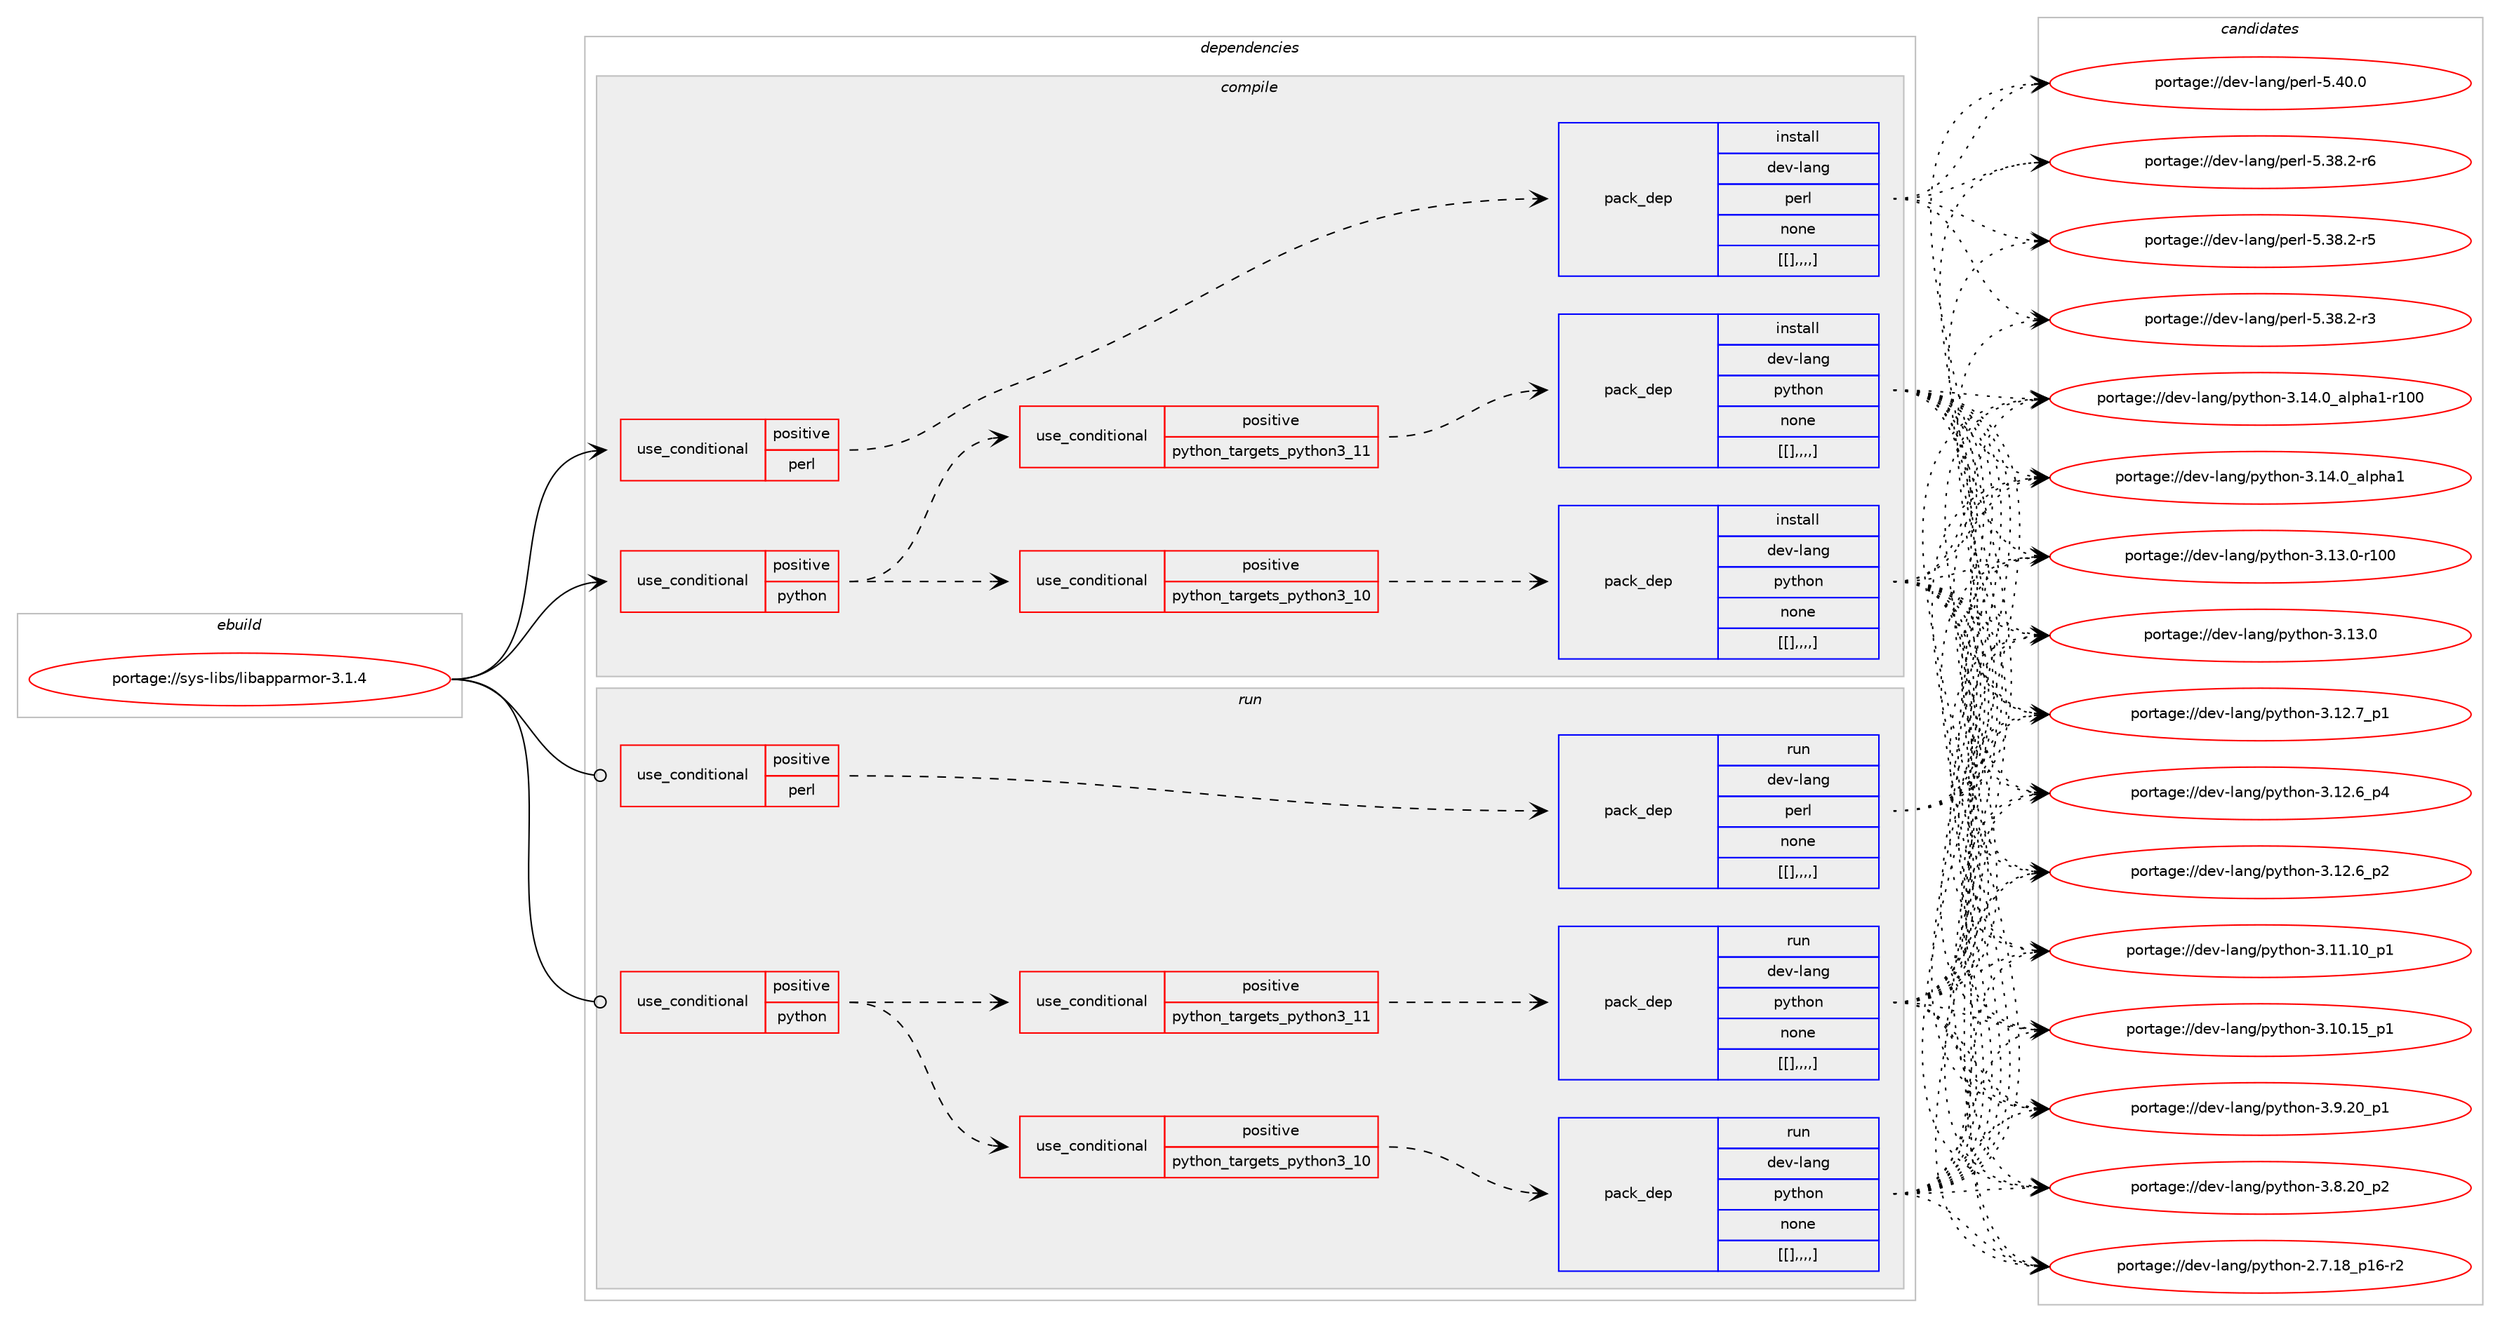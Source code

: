 digraph prolog {

# *************
# Graph options
# *************

newrank=true;
concentrate=true;
compound=true;
graph [rankdir=LR,fontname=Helvetica,fontsize=10,ranksep=1.5];#, ranksep=2.5, nodesep=0.2];
edge  [arrowhead=vee];
node  [fontname=Helvetica,fontsize=10];

# **********
# The ebuild
# **********

subgraph cluster_leftcol {
color=gray;
label=<<i>ebuild</i>>;
id [label="portage://sys-libs/libapparmor-3.1.4", color=red, width=4, href="../sys-libs/libapparmor-3.1.4.svg"];
}

# ****************
# The dependencies
# ****************

subgraph cluster_midcol {
color=gray;
label=<<i>dependencies</i>>;
subgraph cluster_compile {
fillcolor="#eeeeee";
style=filled;
label=<<i>compile</i>>;
subgraph cond124234 {
dependency464344 [label=<<TABLE BORDER="0" CELLBORDER="1" CELLSPACING="0" CELLPADDING="4"><TR><TD ROWSPAN="3" CELLPADDING="10">use_conditional</TD></TR><TR><TD>positive</TD></TR><TR><TD>perl</TD></TR></TABLE>>, shape=none, color=red];
subgraph pack336835 {
dependency464345 [label=<<TABLE BORDER="0" CELLBORDER="1" CELLSPACING="0" CELLPADDING="4" WIDTH="220"><TR><TD ROWSPAN="6" CELLPADDING="30">pack_dep</TD></TR><TR><TD WIDTH="110">install</TD></TR><TR><TD>dev-lang</TD></TR><TR><TD>perl</TD></TR><TR><TD>none</TD></TR><TR><TD>[[],,,,]</TD></TR></TABLE>>, shape=none, color=blue];
}
dependency464344:e -> dependency464345:w [weight=20,style="dashed",arrowhead="vee"];
}
id:e -> dependency464344:w [weight=20,style="solid",arrowhead="vee"];
subgraph cond124282 {
dependency464415 [label=<<TABLE BORDER="0" CELLBORDER="1" CELLSPACING="0" CELLPADDING="4"><TR><TD ROWSPAN="3" CELLPADDING="10">use_conditional</TD></TR><TR><TD>positive</TD></TR><TR><TD>python</TD></TR></TABLE>>, shape=none, color=red];
subgraph cond124283 {
dependency464436 [label=<<TABLE BORDER="0" CELLBORDER="1" CELLSPACING="0" CELLPADDING="4"><TR><TD ROWSPAN="3" CELLPADDING="10">use_conditional</TD></TR><TR><TD>positive</TD></TR><TR><TD>python_targets_python3_10</TD></TR></TABLE>>, shape=none, color=red];
subgraph pack336890 {
dependency464449 [label=<<TABLE BORDER="0" CELLBORDER="1" CELLSPACING="0" CELLPADDING="4" WIDTH="220"><TR><TD ROWSPAN="6" CELLPADDING="30">pack_dep</TD></TR><TR><TD WIDTH="110">install</TD></TR><TR><TD>dev-lang</TD></TR><TR><TD>python</TD></TR><TR><TD>none</TD></TR><TR><TD>[[],,,,]</TD></TR></TABLE>>, shape=none, color=blue];
}
dependency464436:e -> dependency464449:w [weight=20,style="dashed",arrowhead="vee"];
}
dependency464415:e -> dependency464436:w [weight=20,style="dashed",arrowhead="vee"];
subgraph cond124302 {
dependency464458 [label=<<TABLE BORDER="0" CELLBORDER="1" CELLSPACING="0" CELLPADDING="4"><TR><TD ROWSPAN="3" CELLPADDING="10">use_conditional</TD></TR><TR><TD>positive</TD></TR><TR><TD>python_targets_python3_11</TD></TR></TABLE>>, shape=none, color=red];
subgraph pack336904 {
dependency464490 [label=<<TABLE BORDER="0" CELLBORDER="1" CELLSPACING="0" CELLPADDING="4" WIDTH="220"><TR><TD ROWSPAN="6" CELLPADDING="30">pack_dep</TD></TR><TR><TD WIDTH="110">install</TD></TR><TR><TD>dev-lang</TD></TR><TR><TD>python</TD></TR><TR><TD>none</TD></TR><TR><TD>[[],,,,]</TD></TR></TABLE>>, shape=none, color=blue];
}
dependency464458:e -> dependency464490:w [weight=20,style="dashed",arrowhead="vee"];
}
dependency464415:e -> dependency464458:w [weight=20,style="dashed",arrowhead="vee"];
}
id:e -> dependency464415:w [weight=20,style="solid",arrowhead="vee"];
}
subgraph cluster_compileandrun {
fillcolor="#eeeeee";
style=filled;
label=<<i>compile and run</i>>;
}
subgraph cluster_run {
fillcolor="#eeeeee";
style=filled;
label=<<i>run</i>>;
subgraph cond124322 {
dependency464511 [label=<<TABLE BORDER="0" CELLBORDER="1" CELLSPACING="0" CELLPADDING="4"><TR><TD ROWSPAN="3" CELLPADDING="10">use_conditional</TD></TR><TR><TD>positive</TD></TR><TR><TD>perl</TD></TR></TABLE>>, shape=none, color=red];
subgraph pack336932 {
dependency464534 [label=<<TABLE BORDER="0" CELLBORDER="1" CELLSPACING="0" CELLPADDING="4" WIDTH="220"><TR><TD ROWSPAN="6" CELLPADDING="30">pack_dep</TD></TR><TR><TD WIDTH="110">run</TD></TR><TR><TD>dev-lang</TD></TR><TR><TD>perl</TD></TR><TR><TD>none</TD></TR><TR><TD>[[],,,,]</TD></TR></TABLE>>, shape=none, color=blue];
}
dependency464511:e -> dependency464534:w [weight=20,style="dashed",arrowhead="vee"];
}
id:e -> dependency464511:w [weight=20,style="solid",arrowhead="odot"];
subgraph cond124335 {
dependency464542 [label=<<TABLE BORDER="0" CELLBORDER="1" CELLSPACING="0" CELLPADDING="4"><TR><TD ROWSPAN="3" CELLPADDING="10">use_conditional</TD></TR><TR><TD>positive</TD></TR><TR><TD>python</TD></TR></TABLE>>, shape=none, color=red];
subgraph cond124336 {
dependency464543 [label=<<TABLE BORDER="0" CELLBORDER="1" CELLSPACING="0" CELLPADDING="4"><TR><TD ROWSPAN="3" CELLPADDING="10">use_conditional</TD></TR><TR><TD>positive</TD></TR><TR><TD>python_targets_python3_10</TD></TR></TABLE>>, shape=none, color=red];
subgraph pack336964 {
dependency464584 [label=<<TABLE BORDER="0" CELLBORDER="1" CELLSPACING="0" CELLPADDING="4" WIDTH="220"><TR><TD ROWSPAN="6" CELLPADDING="30">pack_dep</TD></TR><TR><TD WIDTH="110">run</TD></TR><TR><TD>dev-lang</TD></TR><TR><TD>python</TD></TR><TR><TD>none</TD></TR><TR><TD>[[],,,,]</TD></TR></TABLE>>, shape=none, color=blue];
}
dependency464543:e -> dependency464584:w [weight=20,style="dashed",arrowhead="vee"];
}
dependency464542:e -> dependency464543:w [weight=20,style="dashed",arrowhead="vee"];
subgraph cond124354 {
dependency464649 [label=<<TABLE BORDER="0" CELLBORDER="1" CELLSPACING="0" CELLPADDING="4"><TR><TD ROWSPAN="3" CELLPADDING="10">use_conditional</TD></TR><TR><TD>positive</TD></TR><TR><TD>python_targets_python3_11</TD></TR></TABLE>>, shape=none, color=red];
subgraph pack337034 {
dependency464721 [label=<<TABLE BORDER="0" CELLBORDER="1" CELLSPACING="0" CELLPADDING="4" WIDTH="220"><TR><TD ROWSPAN="6" CELLPADDING="30">pack_dep</TD></TR><TR><TD WIDTH="110">run</TD></TR><TR><TD>dev-lang</TD></TR><TR><TD>python</TD></TR><TR><TD>none</TD></TR><TR><TD>[[],,,,]</TD></TR></TABLE>>, shape=none, color=blue];
}
dependency464649:e -> dependency464721:w [weight=20,style="dashed",arrowhead="vee"];
}
dependency464542:e -> dependency464649:w [weight=20,style="dashed",arrowhead="vee"];
}
id:e -> dependency464542:w [weight=20,style="solid",arrowhead="odot"];
}
}

# **************
# The candidates
# **************

subgraph cluster_choices {
rank=same;
color=gray;
label=<<i>candidates</i>>;

subgraph choice336753 {
color=black;
nodesep=1;
choice10010111845108971101034711210111410845534652484648 [label="portage://dev-lang/perl-5.40.0", color=red, width=4,href="../dev-lang/perl-5.40.0.svg"];
choice100101118451089711010347112101114108455346515646504511454 [label="portage://dev-lang/perl-5.38.2-r6", color=red, width=4,href="../dev-lang/perl-5.38.2-r6.svg"];
choice100101118451089711010347112101114108455346515646504511453 [label="portage://dev-lang/perl-5.38.2-r5", color=red, width=4,href="../dev-lang/perl-5.38.2-r5.svg"];
choice100101118451089711010347112101114108455346515646504511451 [label="portage://dev-lang/perl-5.38.2-r3", color=red, width=4,href="../dev-lang/perl-5.38.2-r3.svg"];
dependency464345:e -> choice10010111845108971101034711210111410845534652484648:w [style=dotted,weight="100"];
dependency464345:e -> choice100101118451089711010347112101114108455346515646504511454:w [style=dotted,weight="100"];
dependency464345:e -> choice100101118451089711010347112101114108455346515646504511453:w [style=dotted,weight="100"];
dependency464345:e -> choice100101118451089711010347112101114108455346515646504511451:w [style=dotted,weight="100"];
}
subgraph choice336760 {
color=black;
nodesep=1;
choice100101118451089711010347112121116104111110455146495246489597108112104974945114494848 [label="portage://dev-lang/python-3.14.0_alpha1-r100", color=red, width=4,href="../dev-lang/python-3.14.0_alpha1-r100.svg"];
choice1001011184510897110103471121211161041111104551464952464895971081121049749 [label="portage://dev-lang/python-3.14.0_alpha1", color=red, width=4,href="../dev-lang/python-3.14.0_alpha1.svg"];
choice1001011184510897110103471121211161041111104551464951464845114494848 [label="portage://dev-lang/python-3.13.0-r100", color=red, width=4,href="../dev-lang/python-3.13.0-r100.svg"];
choice10010111845108971101034711212111610411111045514649514648 [label="portage://dev-lang/python-3.13.0", color=red, width=4,href="../dev-lang/python-3.13.0.svg"];
choice100101118451089711010347112121116104111110455146495046559511249 [label="portage://dev-lang/python-3.12.7_p1", color=red, width=4,href="../dev-lang/python-3.12.7_p1.svg"];
choice100101118451089711010347112121116104111110455146495046549511252 [label="portage://dev-lang/python-3.12.6_p4", color=red, width=4,href="../dev-lang/python-3.12.6_p4.svg"];
choice100101118451089711010347112121116104111110455146495046549511250 [label="portage://dev-lang/python-3.12.6_p2", color=red, width=4,href="../dev-lang/python-3.12.6_p2.svg"];
choice10010111845108971101034711212111610411111045514649494649489511249 [label="portage://dev-lang/python-3.11.10_p1", color=red, width=4,href="../dev-lang/python-3.11.10_p1.svg"];
choice10010111845108971101034711212111610411111045514649484649539511249 [label="portage://dev-lang/python-3.10.15_p1", color=red, width=4,href="../dev-lang/python-3.10.15_p1.svg"];
choice100101118451089711010347112121116104111110455146574650489511249 [label="portage://dev-lang/python-3.9.20_p1", color=red, width=4,href="../dev-lang/python-3.9.20_p1.svg"];
choice100101118451089711010347112121116104111110455146564650489511250 [label="portage://dev-lang/python-3.8.20_p2", color=red, width=4,href="../dev-lang/python-3.8.20_p2.svg"];
choice100101118451089711010347112121116104111110455046554649569511249544511450 [label="portage://dev-lang/python-2.7.18_p16-r2", color=red, width=4,href="../dev-lang/python-2.7.18_p16-r2.svg"];
dependency464449:e -> choice100101118451089711010347112121116104111110455146495246489597108112104974945114494848:w [style=dotted,weight="100"];
dependency464449:e -> choice1001011184510897110103471121211161041111104551464952464895971081121049749:w [style=dotted,weight="100"];
dependency464449:e -> choice1001011184510897110103471121211161041111104551464951464845114494848:w [style=dotted,weight="100"];
dependency464449:e -> choice10010111845108971101034711212111610411111045514649514648:w [style=dotted,weight="100"];
dependency464449:e -> choice100101118451089711010347112121116104111110455146495046559511249:w [style=dotted,weight="100"];
dependency464449:e -> choice100101118451089711010347112121116104111110455146495046549511252:w [style=dotted,weight="100"];
dependency464449:e -> choice100101118451089711010347112121116104111110455146495046549511250:w [style=dotted,weight="100"];
dependency464449:e -> choice10010111845108971101034711212111610411111045514649494649489511249:w [style=dotted,weight="100"];
dependency464449:e -> choice10010111845108971101034711212111610411111045514649484649539511249:w [style=dotted,weight="100"];
dependency464449:e -> choice100101118451089711010347112121116104111110455146574650489511249:w [style=dotted,weight="100"];
dependency464449:e -> choice100101118451089711010347112121116104111110455146564650489511250:w [style=dotted,weight="100"];
dependency464449:e -> choice100101118451089711010347112121116104111110455046554649569511249544511450:w [style=dotted,weight="100"];
}
subgraph choice336776 {
color=black;
nodesep=1;
choice100101118451089711010347112121116104111110455146495246489597108112104974945114494848 [label="portage://dev-lang/python-3.14.0_alpha1-r100", color=red, width=4,href="../dev-lang/python-3.14.0_alpha1-r100.svg"];
choice1001011184510897110103471121211161041111104551464952464895971081121049749 [label="portage://dev-lang/python-3.14.0_alpha1", color=red, width=4,href="../dev-lang/python-3.14.0_alpha1.svg"];
choice1001011184510897110103471121211161041111104551464951464845114494848 [label="portage://dev-lang/python-3.13.0-r100", color=red, width=4,href="../dev-lang/python-3.13.0-r100.svg"];
choice10010111845108971101034711212111610411111045514649514648 [label="portage://dev-lang/python-3.13.0", color=red, width=4,href="../dev-lang/python-3.13.0.svg"];
choice100101118451089711010347112121116104111110455146495046559511249 [label="portage://dev-lang/python-3.12.7_p1", color=red, width=4,href="../dev-lang/python-3.12.7_p1.svg"];
choice100101118451089711010347112121116104111110455146495046549511252 [label="portage://dev-lang/python-3.12.6_p4", color=red, width=4,href="../dev-lang/python-3.12.6_p4.svg"];
choice100101118451089711010347112121116104111110455146495046549511250 [label="portage://dev-lang/python-3.12.6_p2", color=red, width=4,href="../dev-lang/python-3.12.6_p2.svg"];
choice10010111845108971101034711212111610411111045514649494649489511249 [label="portage://dev-lang/python-3.11.10_p1", color=red, width=4,href="../dev-lang/python-3.11.10_p1.svg"];
choice10010111845108971101034711212111610411111045514649484649539511249 [label="portage://dev-lang/python-3.10.15_p1", color=red, width=4,href="../dev-lang/python-3.10.15_p1.svg"];
choice100101118451089711010347112121116104111110455146574650489511249 [label="portage://dev-lang/python-3.9.20_p1", color=red, width=4,href="../dev-lang/python-3.9.20_p1.svg"];
choice100101118451089711010347112121116104111110455146564650489511250 [label="portage://dev-lang/python-3.8.20_p2", color=red, width=4,href="../dev-lang/python-3.8.20_p2.svg"];
choice100101118451089711010347112121116104111110455046554649569511249544511450 [label="portage://dev-lang/python-2.7.18_p16-r2", color=red, width=4,href="../dev-lang/python-2.7.18_p16-r2.svg"];
dependency464490:e -> choice100101118451089711010347112121116104111110455146495246489597108112104974945114494848:w [style=dotted,weight="100"];
dependency464490:e -> choice1001011184510897110103471121211161041111104551464952464895971081121049749:w [style=dotted,weight="100"];
dependency464490:e -> choice1001011184510897110103471121211161041111104551464951464845114494848:w [style=dotted,weight="100"];
dependency464490:e -> choice10010111845108971101034711212111610411111045514649514648:w [style=dotted,weight="100"];
dependency464490:e -> choice100101118451089711010347112121116104111110455146495046559511249:w [style=dotted,weight="100"];
dependency464490:e -> choice100101118451089711010347112121116104111110455146495046549511252:w [style=dotted,weight="100"];
dependency464490:e -> choice100101118451089711010347112121116104111110455146495046549511250:w [style=dotted,weight="100"];
dependency464490:e -> choice10010111845108971101034711212111610411111045514649494649489511249:w [style=dotted,weight="100"];
dependency464490:e -> choice10010111845108971101034711212111610411111045514649484649539511249:w [style=dotted,weight="100"];
dependency464490:e -> choice100101118451089711010347112121116104111110455146574650489511249:w [style=dotted,weight="100"];
dependency464490:e -> choice100101118451089711010347112121116104111110455146564650489511250:w [style=dotted,weight="100"];
dependency464490:e -> choice100101118451089711010347112121116104111110455046554649569511249544511450:w [style=dotted,weight="100"];
}
subgraph choice336822 {
color=black;
nodesep=1;
choice10010111845108971101034711210111410845534652484648 [label="portage://dev-lang/perl-5.40.0", color=red, width=4,href="../dev-lang/perl-5.40.0.svg"];
choice100101118451089711010347112101114108455346515646504511454 [label="portage://dev-lang/perl-5.38.2-r6", color=red, width=4,href="../dev-lang/perl-5.38.2-r6.svg"];
choice100101118451089711010347112101114108455346515646504511453 [label="portage://dev-lang/perl-5.38.2-r5", color=red, width=4,href="../dev-lang/perl-5.38.2-r5.svg"];
choice100101118451089711010347112101114108455346515646504511451 [label="portage://dev-lang/perl-5.38.2-r3", color=red, width=4,href="../dev-lang/perl-5.38.2-r3.svg"];
dependency464534:e -> choice10010111845108971101034711210111410845534652484648:w [style=dotted,weight="100"];
dependency464534:e -> choice100101118451089711010347112101114108455346515646504511454:w [style=dotted,weight="100"];
dependency464534:e -> choice100101118451089711010347112101114108455346515646504511453:w [style=dotted,weight="100"];
dependency464534:e -> choice100101118451089711010347112101114108455346515646504511451:w [style=dotted,weight="100"];
}
subgraph choice336834 {
color=black;
nodesep=1;
choice100101118451089711010347112121116104111110455146495246489597108112104974945114494848 [label="portage://dev-lang/python-3.14.0_alpha1-r100", color=red, width=4,href="../dev-lang/python-3.14.0_alpha1-r100.svg"];
choice1001011184510897110103471121211161041111104551464952464895971081121049749 [label="portage://dev-lang/python-3.14.0_alpha1", color=red, width=4,href="../dev-lang/python-3.14.0_alpha1.svg"];
choice1001011184510897110103471121211161041111104551464951464845114494848 [label="portage://dev-lang/python-3.13.0-r100", color=red, width=4,href="../dev-lang/python-3.13.0-r100.svg"];
choice10010111845108971101034711212111610411111045514649514648 [label="portage://dev-lang/python-3.13.0", color=red, width=4,href="../dev-lang/python-3.13.0.svg"];
choice100101118451089711010347112121116104111110455146495046559511249 [label="portage://dev-lang/python-3.12.7_p1", color=red, width=4,href="../dev-lang/python-3.12.7_p1.svg"];
choice100101118451089711010347112121116104111110455146495046549511252 [label="portage://dev-lang/python-3.12.6_p4", color=red, width=4,href="../dev-lang/python-3.12.6_p4.svg"];
choice100101118451089711010347112121116104111110455146495046549511250 [label="portage://dev-lang/python-3.12.6_p2", color=red, width=4,href="../dev-lang/python-3.12.6_p2.svg"];
choice10010111845108971101034711212111610411111045514649494649489511249 [label="portage://dev-lang/python-3.11.10_p1", color=red, width=4,href="../dev-lang/python-3.11.10_p1.svg"];
choice10010111845108971101034711212111610411111045514649484649539511249 [label="portage://dev-lang/python-3.10.15_p1", color=red, width=4,href="../dev-lang/python-3.10.15_p1.svg"];
choice100101118451089711010347112121116104111110455146574650489511249 [label="portage://dev-lang/python-3.9.20_p1", color=red, width=4,href="../dev-lang/python-3.9.20_p1.svg"];
choice100101118451089711010347112121116104111110455146564650489511250 [label="portage://dev-lang/python-3.8.20_p2", color=red, width=4,href="../dev-lang/python-3.8.20_p2.svg"];
choice100101118451089711010347112121116104111110455046554649569511249544511450 [label="portage://dev-lang/python-2.7.18_p16-r2", color=red, width=4,href="../dev-lang/python-2.7.18_p16-r2.svg"];
dependency464584:e -> choice100101118451089711010347112121116104111110455146495246489597108112104974945114494848:w [style=dotted,weight="100"];
dependency464584:e -> choice1001011184510897110103471121211161041111104551464952464895971081121049749:w [style=dotted,weight="100"];
dependency464584:e -> choice1001011184510897110103471121211161041111104551464951464845114494848:w [style=dotted,weight="100"];
dependency464584:e -> choice10010111845108971101034711212111610411111045514649514648:w [style=dotted,weight="100"];
dependency464584:e -> choice100101118451089711010347112121116104111110455146495046559511249:w [style=dotted,weight="100"];
dependency464584:e -> choice100101118451089711010347112121116104111110455146495046549511252:w [style=dotted,weight="100"];
dependency464584:e -> choice100101118451089711010347112121116104111110455146495046549511250:w [style=dotted,weight="100"];
dependency464584:e -> choice10010111845108971101034711212111610411111045514649494649489511249:w [style=dotted,weight="100"];
dependency464584:e -> choice10010111845108971101034711212111610411111045514649484649539511249:w [style=dotted,weight="100"];
dependency464584:e -> choice100101118451089711010347112121116104111110455146574650489511249:w [style=dotted,weight="100"];
dependency464584:e -> choice100101118451089711010347112121116104111110455146564650489511250:w [style=dotted,weight="100"];
dependency464584:e -> choice100101118451089711010347112121116104111110455046554649569511249544511450:w [style=dotted,weight="100"];
}
subgraph choice336853 {
color=black;
nodesep=1;
choice100101118451089711010347112121116104111110455146495246489597108112104974945114494848 [label="portage://dev-lang/python-3.14.0_alpha1-r100", color=red, width=4,href="../dev-lang/python-3.14.0_alpha1-r100.svg"];
choice1001011184510897110103471121211161041111104551464952464895971081121049749 [label="portage://dev-lang/python-3.14.0_alpha1", color=red, width=4,href="../dev-lang/python-3.14.0_alpha1.svg"];
choice1001011184510897110103471121211161041111104551464951464845114494848 [label="portage://dev-lang/python-3.13.0-r100", color=red, width=4,href="../dev-lang/python-3.13.0-r100.svg"];
choice10010111845108971101034711212111610411111045514649514648 [label="portage://dev-lang/python-3.13.0", color=red, width=4,href="../dev-lang/python-3.13.0.svg"];
choice100101118451089711010347112121116104111110455146495046559511249 [label="portage://dev-lang/python-3.12.7_p1", color=red, width=4,href="../dev-lang/python-3.12.7_p1.svg"];
choice100101118451089711010347112121116104111110455146495046549511252 [label="portage://dev-lang/python-3.12.6_p4", color=red, width=4,href="../dev-lang/python-3.12.6_p4.svg"];
choice100101118451089711010347112121116104111110455146495046549511250 [label="portage://dev-lang/python-3.12.6_p2", color=red, width=4,href="../dev-lang/python-3.12.6_p2.svg"];
choice10010111845108971101034711212111610411111045514649494649489511249 [label="portage://dev-lang/python-3.11.10_p1", color=red, width=4,href="../dev-lang/python-3.11.10_p1.svg"];
choice10010111845108971101034711212111610411111045514649484649539511249 [label="portage://dev-lang/python-3.10.15_p1", color=red, width=4,href="../dev-lang/python-3.10.15_p1.svg"];
choice100101118451089711010347112121116104111110455146574650489511249 [label="portage://dev-lang/python-3.9.20_p1", color=red, width=4,href="../dev-lang/python-3.9.20_p1.svg"];
choice100101118451089711010347112121116104111110455146564650489511250 [label="portage://dev-lang/python-3.8.20_p2", color=red, width=4,href="../dev-lang/python-3.8.20_p2.svg"];
choice100101118451089711010347112121116104111110455046554649569511249544511450 [label="portage://dev-lang/python-2.7.18_p16-r2", color=red, width=4,href="../dev-lang/python-2.7.18_p16-r2.svg"];
dependency464721:e -> choice100101118451089711010347112121116104111110455146495246489597108112104974945114494848:w [style=dotted,weight="100"];
dependency464721:e -> choice1001011184510897110103471121211161041111104551464952464895971081121049749:w [style=dotted,weight="100"];
dependency464721:e -> choice1001011184510897110103471121211161041111104551464951464845114494848:w [style=dotted,weight="100"];
dependency464721:e -> choice10010111845108971101034711212111610411111045514649514648:w [style=dotted,weight="100"];
dependency464721:e -> choice100101118451089711010347112121116104111110455146495046559511249:w [style=dotted,weight="100"];
dependency464721:e -> choice100101118451089711010347112121116104111110455146495046549511252:w [style=dotted,weight="100"];
dependency464721:e -> choice100101118451089711010347112121116104111110455146495046549511250:w [style=dotted,weight="100"];
dependency464721:e -> choice10010111845108971101034711212111610411111045514649494649489511249:w [style=dotted,weight="100"];
dependency464721:e -> choice10010111845108971101034711212111610411111045514649484649539511249:w [style=dotted,weight="100"];
dependency464721:e -> choice100101118451089711010347112121116104111110455146574650489511249:w [style=dotted,weight="100"];
dependency464721:e -> choice100101118451089711010347112121116104111110455146564650489511250:w [style=dotted,weight="100"];
dependency464721:e -> choice100101118451089711010347112121116104111110455046554649569511249544511450:w [style=dotted,weight="100"];
}
}

}
